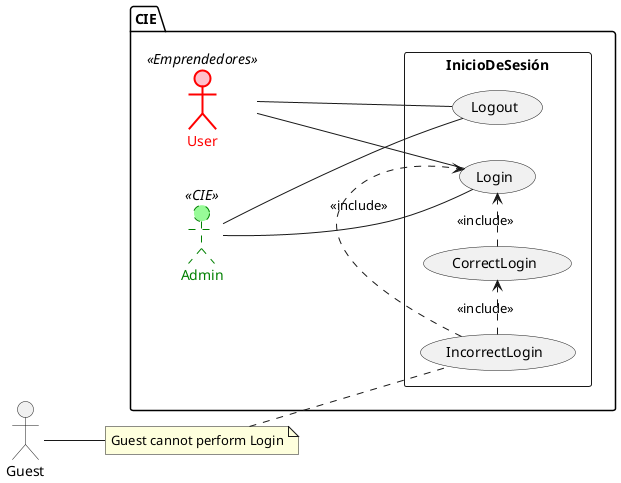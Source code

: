 @startuml Roles
left to right direction

package CIE {

    actor "User" as user <<Emprendedores>> #pink;line:red;line.bold;text:red
    actor "Admin" as admin <<CIE>> #palegreen;line:green;line.dashed;text:green
    rectangle InicioDeSesión {
        (IncorrectLogin).>(login):<<include>>
        (IncorrectLogin) .> (CorrectLogin) : <<include>>
        (CorrectLogin) .> (login) : <<include>>
        user -- (login)
        admin -- (login)
        user -- (logout)
        admin -- (logout)
        usecase "Login" as login
        usecase "Logout" as logout
    }
}

actor "Guest" as guest

note "Guest cannot perform Login" as N1
guest -- N1
N1 .. IncorrectLogin
@enduml
